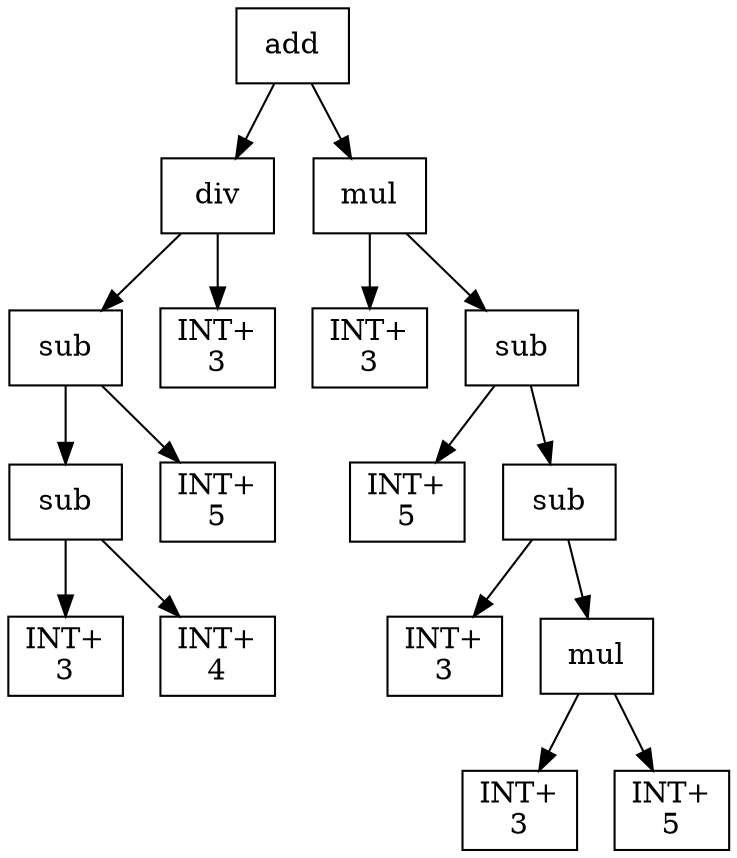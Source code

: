 digraph expr {
  node [shape=box];
  n1 [label="add"];
  n2 [label="div"];
  n3 [label="sub"];
  n4 [label="sub"];
  n5 [label="INT+\n3"];
  n6 [label="INT+\n4"];
  n4 -> n5;
  n4 -> n6;
  n7 [label="INT+\n5"];
  n3 -> n4;
  n3 -> n7;
  n8 [label="INT+\n3"];
  n2 -> n3;
  n2 -> n8;
  n9 [label="mul"];
  n10 [label="INT+\n3"];
  n11 [label="sub"];
  n12 [label="INT+\n5"];
  n13 [label="sub"];
  n14 [label="INT+\n3"];
  n15 [label="mul"];
  n16 [label="INT+\n3"];
  n17 [label="INT+\n5"];
  n15 -> n16;
  n15 -> n17;
  n13 -> n14;
  n13 -> n15;
  n11 -> n12;
  n11 -> n13;
  n9 -> n10;
  n9 -> n11;
  n1 -> n2;
  n1 -> n9;
}